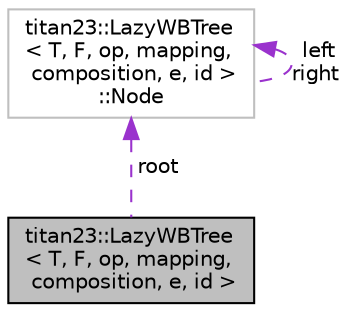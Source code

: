 digraph "titan23::LazyWBTree&lt; T, F, op, mapping, composition, e, id &gt;"
{
 // LATEX_PDF_SIZE
  edge [fontname="Helvetica",fontsize="10",labelfontname="Helvetica",labelfontsize="10"];
  node [fontname="Helvetica",fontsize="10",shape=record];
  Node1 [label="titan23::LazyWBTree\l\< T, F, op, mapping,\l composition, e, id \>",height=0.2,width=0.4,color="black", fillcolor="grey75", style="filled", fontcolor="black",tooltip=" "];
  Node2 -> Node1 [dir="back",color="darkorchid3",fontsize="10",style="dashed",label=" root" ];
  Node2 [label="titan23::LazyWBTree\l\< T, F, op, mapping,\l composition, e, id \>\l::Node",height=0.2,width=0.4,color="grey75", fillcolor="white", style="filled",tooltip=" "];
  Node2 -> Node2 [dir="back",color="darkorchid3",fontsize="10",style="dashed",label=" left\nright" ];
}
